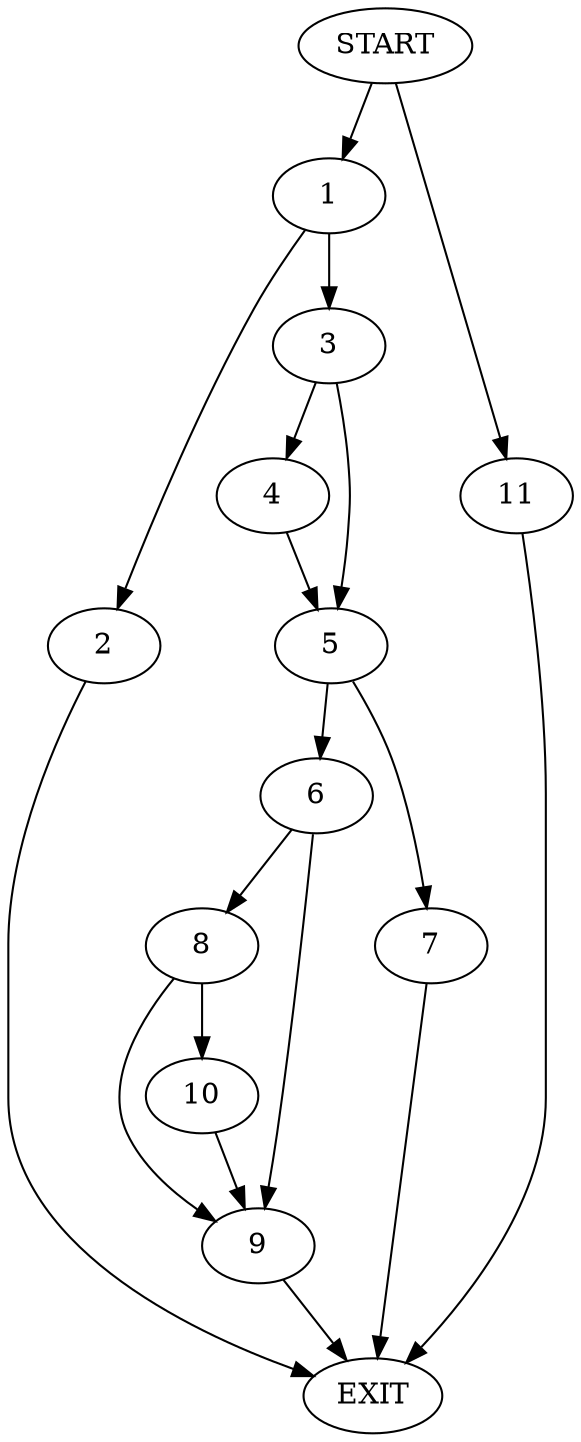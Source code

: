 digraph {
0 [label="START"]
12 [label="EXIT"]
0 -> 1
1 -> 2
1 -> 3
2 -> 12
3 -> 4
3 -> 5
4 -> 5
5 -> 6
5 -> 7
6 -> 8
6 -> 9
7 -> 12
8 -> 10
8 -> 9
9 -> 12
0 -> 11
11 -> 12
10 -> 9
}
